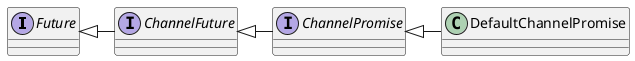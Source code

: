 @startuml

/'abstract class AbstractList
abstract AbstractCollection
interface List
interface Collection

List <|-- AbstractList
Collection <|-- AbstractCollection

Collection <|- List
AbstractCollection <|- AbstractList
AbstractList <|-- ArrayList

class ArrayList {
Object[] elementData
size()
}

enum TimeUnit {
DAYS
HOURS
MINUTES
}'/



interface Future

interface ChannelFuture


Future <|- ChannelFuture

interface ChannelPromise
ChannelFuture <|- ChannelPromise
class DefaultChannelPromise
ChannelPromise <|- DefaultChannelPromise

@enduml